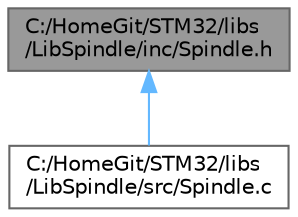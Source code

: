 digraph "C:/HomeGit/STM32/libs/LibSpindle/inc/Spindle.h"
{
 // LATEX_PDF_SIZE
  bgcolor="transparent";
  edge [fontname=Helvetica,fontsize=10,labelfontname=Helvetica,labelfontsize=10];
  node [fontname=Helvetica,fontsize=10,shape=box,height=0.2,width=0.4];
  Node1 [id="Node000001",label="C:/HomeGit/STM32/libs\l/LibSpindle/inc/Spindle.h",height=0.2,width=0.4,color="gray40", fillcolor="grey60", style="filled", fontcolor="black",tooltip=" "];
  Node1 -> Node2 [id="edge1_Node000001_Node000002",dir="back",color="steelblue1",style="solid",tooltip=" "];
  Node2 [id="Node000002",label="C:/HomeGit/STM32/libs\l/LibSpindle/src/Spindle.c",height=0.2,width=0.4,color="grey40", fillcolor="white", style="filled",URL="$Spindle_8c.html",tooltip=" "];
}
